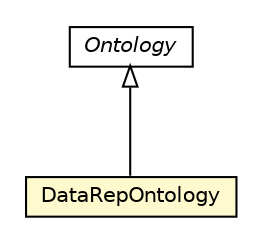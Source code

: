 #!/usr/local/bin/dot
#
# Class diagram 
# Generated by UMLGraph version R5_6-24-gf6e263 (http://www.umlgraph.org/)
#

digraph G {
	edge [fontname="Helvetica",fontsize=10,labelfontname="Helvetica",labelfontsize=10];
	node [fontname="Helvetica",fontsize=10,shape=plaintext];
	nodesep=0.25;
	ranksep=0.5;
	// org.universAAL.middleware.owl.DataRepOntology
	c156168 [label=<<table title="org.universAAL.middleware.owl.DataRepOntology" border="0" cellborder="1" cellspacing="0" cellpadding="2" port="p" bgcolor="lemonChiffon" href="./DataRepOntology.html">
		<tr><td><table border="0" cellspacing="0" cellpadding="1">
<tr><td align="center" balign="center"> DataRepOntology </td></tr>
		</table></td></tr>
		</table>>, URL="./DataRepOntology.html", fontname="Helvetica", fontcolor="black", fontsize=10.0];
	// org.universAAL.middleware.owl.Ontology
	c156187 [label=<<table title="org.universAAL.middleware.owl.Ontology" border="0" cellborder="1" cellspacing="0" cellpadding="2" port="p" href="./Ontology.html">
		<tr><td><table border="0" cellspacing="0" cellpadding="1">
<tr><td align="center" balign="center"><font face="Helvetica-Oblique"> Ontology </font></td></tr>
		</table></td></tr>
		</table>>, URL="./Ontology.html", fontname="Helvetica", fontcolor="black", fontsize=10.0];
	//org.universAAL.middleware.owl.DataRepOntology extends org.universAAL.middleware.owl.Ontology
	c156187:p -> c156168:p [dir=back,arrowtail=empty];
}

